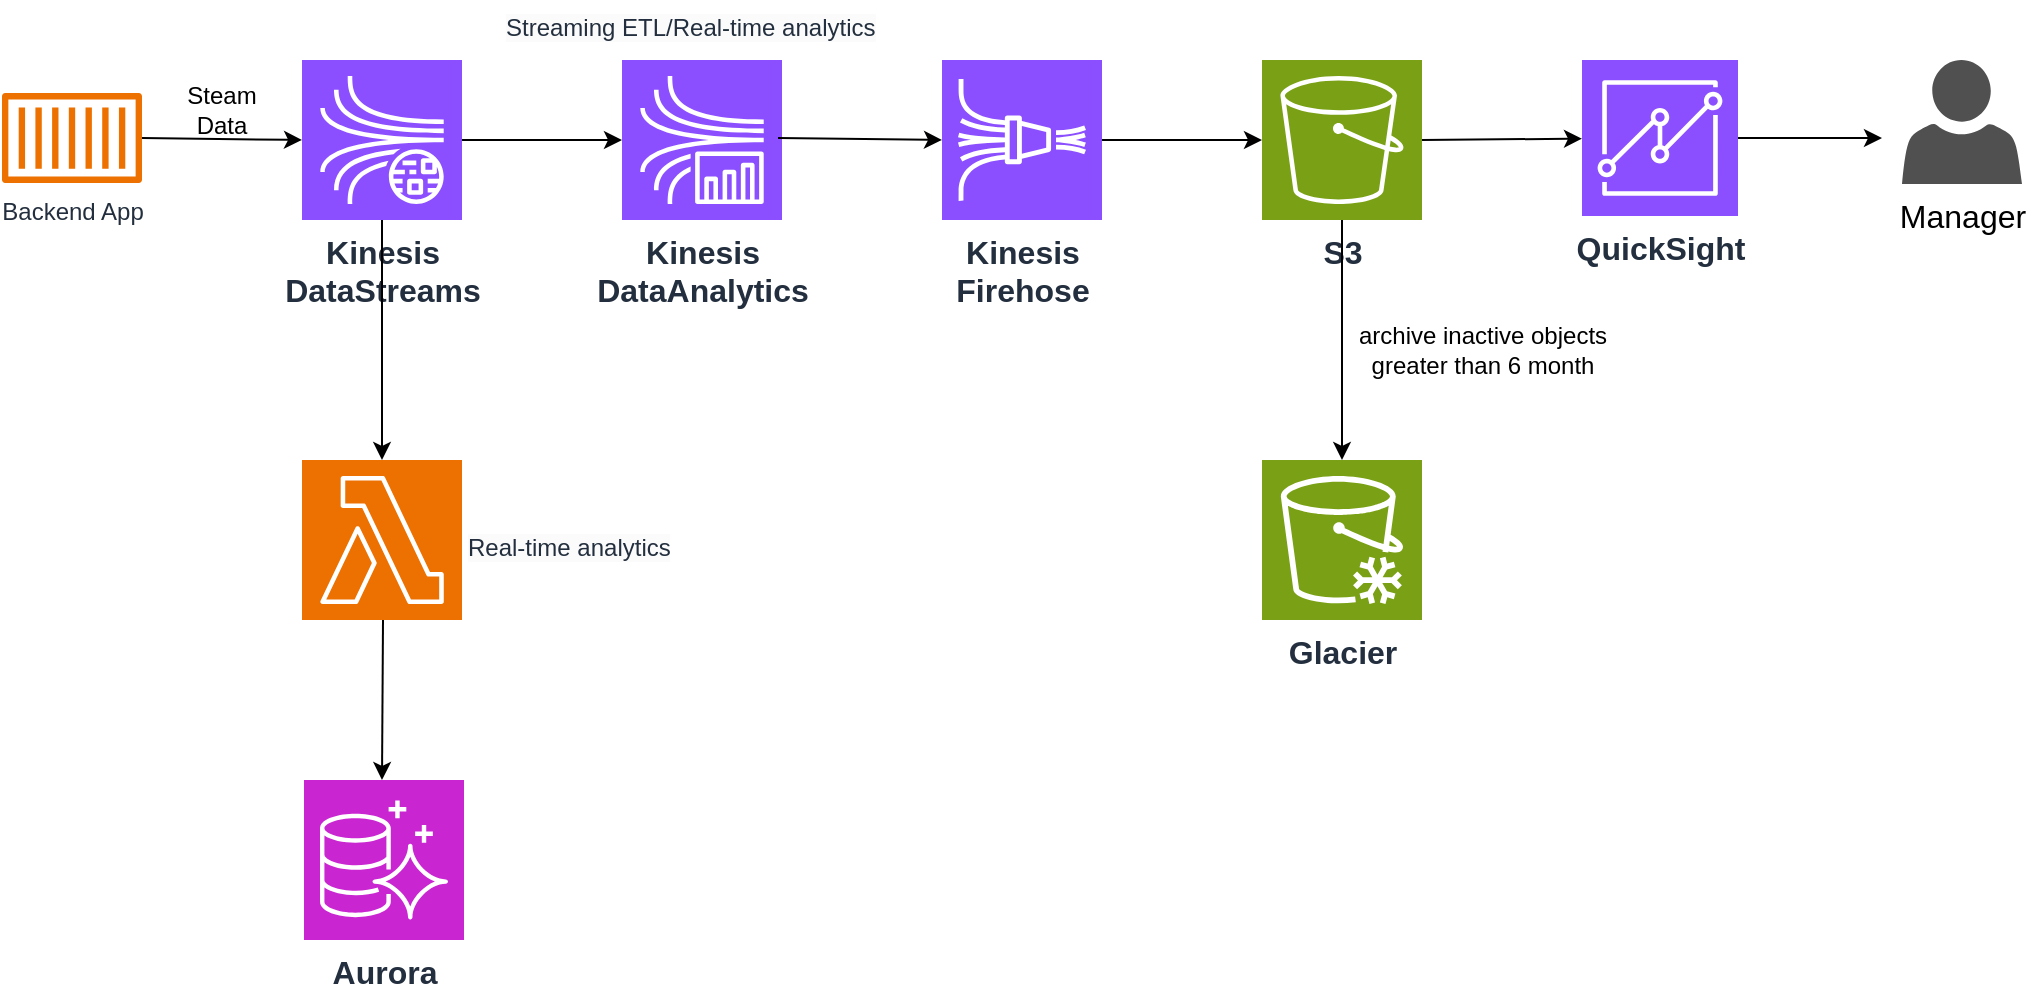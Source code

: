 <mxfile version="24.2.0" type="github">
  <diagram name="Page-1" id="lgdxKPumrmkVfe8rszYN">
    <mxGraphModel dx="2021" dy="700" grid="1" gridSize="10" guides="1" tooltips="1" connect="1" arrows="1" fold="1" page="1" pageScale="1" pageWidth="827" pageHeight="1169" math="0" shadow="0">
      <root>
        <mxCell id="0" />
        <mxCell id="1" parent="0" />
        <mxCell id="IGc9KMBra9cvYwOwHNBf-3" value="&lt;font style=&quot;font-size: 16px;&quot;&gt;&lt;b&gt;QuickSight&lt;/b&gt;&lt;/font&gt;" style="sketch=0;points=[[0,0,0],[0.25,0,0],[0.5,0,0],[0.75,0,0],[1,0,0],[0,1,0],[0.25,1,0],[0.5,1,0],[0.75,1,0],[1,1,0],[0,0.25,0],[0,0.5,0],[0,0.75,0],[1,0.25,0],[1,0.5,0],[1,0.75,0]];outlineConnect=0;fontColor=#232F3E;fillColor=#8C4FFF;strokeColor=#ffffff;dashed=0;verticalLabelPosition=bottom;verticalAlign=top;align=center;html=1;fontSize=12;fontStyle=0;aspect=fixed;shape=mxgraph.aws4.resourceIcon;resIcon=mxgraph.aws4.quicksight;" parent="1" vertex="1">
          <mxGeometry x="720" y="440" width="78" height="78" as="geometry" />
        </mxCell>
        <mxCell id="IGc9KMBra9cvYwOwHNBf-4" value="&lt;div&gt;&lt;font style=&quot;font-size: 16px;&quot;&gt;&lt;div style=&quot;font-size: 12px;&quot;&gt;&lt;span style=&quot;font-size: 16px;&quot;&gt;&lt;b&gt;Kinesis&lt;/b&gt;&lt;/span&gt;&lt;/div&gt;&lt;/font&gt;&lt;/div&gt;&lt;font style=&quot;font-size: 16px;&quot;&gt;&lt;b&gt;DataAnalytics&lt;/b&gt;&lt;/font&gt;" style="sketch=0;points=[[0,0,0],[0.25,0,0],[0.5,0,0],[0.75,0,0],[1,0,0],[0,1,0],[0.25,1,0],[0.5,1,0],[0.75,1,0],[1,1,0],[0,0.25,0],[0,0.5,0],[0,0.75,0],[1,0.25,0],[1,0.5,0],[1,0.75,0]];outlineConnect=0;fontColor=#232F3E;fillColor=#8C4FFF;strokeColor=#ffffff;dashed=0;verticalLabelPosition=bottom;verticalAlign=top;align=center;html=1;fontSize=12;fontStyle=0;aspect=fixed;shape=mxgraph.aws4.resourceIcon;resIcon=mxgraph.aws4.kinesis_data_analytics;" parent="1" vertex="1">
          <mxGeometry x="240" y="440" width="80" height="80" as="geometry" />
        </mxCell>
        <mxCell id="IGc9KMBra9cvYwOwHNBf-5" value="&lt;div&gt;&lt;font style=&quot;font-size: 16px;&quot;&gt;&lt;div style=&quot;font-size: 12px;&quot;&gt;&lt;span style=&quot;font-size: 16px;&quot;&gt;&lt;b&gt;Kinesis&lt;/b&gt;&lt;/span&gt;&lt;/div&gt;&lt;/font&gt;&lt;/div&gt;&lt;font style=&quot;font-size: 16px;&quot;&gt;&lt;b&gt;Firehose&lt;/b&gt;&lt;/font&gt;" style="sketch=0;points=[[0,0,0],[0.25,0,0],[0.5,0,0],[0.75,0,0],[1,0,0],[0,1,0],[0.25,1,0],[0.5,1,0],[0.75,1,0],[1,1,0],[0,0.25,0],[0,0.5,0],[0,0.75,0],[1,0.25,0],[1,0.5,0],[1,0.75,0]];outlineConnect=0;fontColor=#232F3E;fillColor=#8C4FFF;strokeColor=#ffffff;dashed=0;verticalLabelPosition=bottom;verticalAlign=top;align=center;html=1;fontSize=12;fontStyle=0;aspect=fixed;shape=mxgraph.aws4.resourceIcon;resIcon=mxgraph.aws4.kinesis_data_firehose;" parent="1" vertex="1">
          <mxGeometry x="400" y="440" width="80" height="80" as="geometry" />
        </mxCell>
        <mxCell id="IGc9KMBra9cvYwOwHNBf-6" value="&lt;div&gt;&lt;span style=&quot;font-size: 16px;&quot;&gt;&lt;b&gt;Kinesis&lt;/b&gt;&lt;/span&gt;&lt;/div&gt;&lt;font style=&quot;font-size: 16px;&quot;&gt;&lt;b&gt;DataStreams&lt;/b&gt;&lt;/font&gt;" style="sketch=0;points=[[0,0,0],[0.25,0,0],[0.5,0,0],[0.75,0,0],[1,0,0],[0,1,0],[0.25,1,0],[0.5,1,0],[0.75,1,0],[1,1,0],[0,0.25,0],[0,0.5,0],[0,0.75,0],[1,0.25,0],[1,0.5,0],[1,0.75,0]];outlineConnect=0;fontColor=#232F3E;fillColor=#8C4FFF;strokeColor=#ffffff;dashed=0;verticalLabelPosition=bottom;verticalAlign=top;align=center;html=1;fontSize=12;fontStyle=0;aspect=fixed;shape=mxgraph.aws4.resourceIcon;resIcon=mxgraph.aws4.kinesis_data_streams;" parent="1" vertex="1">
          <mxGeometry x="80" y="440" width="80" height="80" as="geometry" />
        </mxCell>
        <mxCell id="IGc9KMBra9cvYwOwHNBf-7" value="" style="endArrow=classic;html=1;rounded=0;entryX=0;entryY=0.5;entryDx=0;entryDy=0;entryPerimeter=0;" parent="1" target="IGc9KMBra9cvYwOwHNBf-6" edge="1">
          <mxGeometry width="50" height="50" relative="1" as="geometry">
            <mxPoint y="479" as="sourcePoint" />
            <mxPoint x="50" y="490" as="targetPoint" />
          </mxGeometry>
        </mxCell>
        <mxCell id="IGc9KMBra9cvYwOwHNBf-8" value="Steam Data" style="text;html=1;align=center;verticalAlign=middle;whiteSpace=wrap;rounded=0;" parent="1" vertex="1">
          <mxGeometry x="10" y="450" width="60" height="30" as="geometry" />
        </mxCell>
        <mxCell id="IGc9KMBra9cvYwOwHNBf-9" value="" style="endArrow=classic;html=1;rounded=0;exitX=1;exitY=0.5;exitDx=0;exitDy=0;exitPerimeter=0;" parent="1" source="IGc9KMBra9cvYwOwHNBf-6" target="IGc9KMBra9cvYwOwHNBf-4" edge="1">
          <mxGeometry width="50" height="50" relative="1" as="geometry">
            <mxPoint x="230" y="430" as="sourcePoint" />
            <mxPoint x="280" y="380" as="targetPoint" />
          </mxGeometry>
        </mxCell>
        <mxCell id="IGc9KMBra9cvYwOwHNBf-10" value="" style="endArrow=classic;html=1;rounded=0;entryX=0;entryY=0.5;entryDx=0;entryDy=0;entryPerimeter=0;" parent="1" target="IGc9KMBra9cvYwOwHNBf-5" edge="1">
          <mxGeometry width="50" height="50" relative="1" as="geometry">
            <mxPoint x="318" y="479" as="sourcePoint" />
            <mxPoint x="432" y="489" as="targetPoint" />
          </mxGeometry>
        </mxCell>
        <mxCell id="IGc9KMBra9cvYwOwHNBf-11" value="&lt;font style=&quot;font-size: 16px;&quot;&gt;&lt;b&gt;S3&lt;/b&gt;&lt;/font&gt;" style="sketch=0;points=[[0,0,0],[0.25,0,0],[0.5,0,0],[0.75,0,0],[1,0,0],[0,1,0],[0.25,1,0],[0.5,1,0],[0.75,1,0],[1,1,0],[0,0.25,0],[0,0.5,0],[0,0.75,0],[1,0.25,0],[1,0.5,0],[1,0.75,0]];outlineConnect=0;fontColor=#232F3E;fillColor=#7AA116;strokeColor=#ffffff;dashed=0;verticalLabelPosition=bottom;verticalAlign=top;align=center;html=1;fontSize=12;fontStyle=0;aspect=fixed;shape=mxgraph.aws4.resourceIcon;resIcon=mxgraph.aws4.s3;" parent="1" vertex="1">
          <mxGeometry x="560" y="440" width="80" height="80" as="geometry" />
        </mxCell>
        <mxCell id="IGc9KMBra9cvYwOwHNBf-12" value="" style="endArrow=classic;html=1;rounded=0;" parent="1" source="IGc9KMBra9cvYwOwHNBf-11" target="IGc9KMBra9cvYwOwHNBf-14" edge="1">
          <mxGeometry width="50" height="50" relative="1" as="geometry">
            <mxPoint x="950" y="540" as="sourcePoint" />
            <mxPoint x="1000" y="490" as="targetPoint" />
          </mxGeometry>
        </mxCell>
        <mxCell id="IGc9KMBra9cvYwOwHNBf-13" value="&lt;font style=&quot;font-size: 12px;&quot;&gt;archive inactive objects&lt;/font&gt;&lt;div style=&quot;font-size: 12px;&quot;&gt;&lt;font style=&quot;font-size: 12px;&quot;&gt;greater than 6 month&lt;/font&gt;&lt;/div&gt;" style="edgeLabel;html=1;align=center;verticalAlign=middle;resizable=0;points=[];" parent="IGc9KMBra9cvYwOwHNBf-12" vertex="1" connectable="0">
          <mxGeometry x="0.461" y="-2" relative="1" as="geometry">
            <mxPoint x="72" y="-23" as="offset" />
          </mxGeometry>
        </mxCell>
        <mxCell id="IGc9KMBra9cvYwOwHNBf-14" value="&lt;font style=&quot;font-size: 16px;&quot;&gt;&lt;b&gt;Glacier&lt;/b&gt;&lt;/font&gt;" style="sketch=0;points=[[0,0,0],[0.25,0,0],[0.5,0,0],[0.75,0,0],[1,0,0],[0,1,0],[0.25,1,0],[0.5,1,0],[0.75,1,0],[1,1,0],[0,0.25,0],[0,0.5,0],[0,0.75,0],[1,0.25,0],[1,0.5,0],[1,0.75,0]];outlineConnect=0;fontColor=#232F3E;fillColor=#7AA116;strokeColor=#ffffff;dashed=0;verticalLabelPosition=bottom;verticalAlign=top;align=center;html=1;fontSize=12;fontStyle=0;aspect=fixed;shape=mxgraph.aws4.resourceIcon;resIcon=mxgraph.aws4.glacier;" parent="1" vertex="1">
          <mxGeometry x="560" y="640" width="80" height="80" as="geometry" />
        </mxCell>
        <mxCell id="IGc9KMBra9cvYwOwHNBf-15" value="" style="endArrow=classic;html=1;rounded=0;exitX=1;exitY=0.5;exitDx=0;exitDy=0;exitPerimeter=0;" parent="1" source="IGc9KMBra9cvYwOwHNBf-5" target="IGc9KMBra9cvYwOwHNBf-11" edge="1">
          <mxGeometry width="50" height="50" relative="1" as="geometry">
            <mxPoint x="490" y="630" as="sourcePoint" />
            <mxPoint x="540" y="580" as="targetPoint" />
          </mxGeometry>
        </mxCell>
        <mxCell id="IGc9KMBra9cvYwOwHNBf-16" value="" style="endArrow=classic;html=1;rounded=0;exitX=1;exitY=0.5;exitDx=0;exitDy=0;exitPerimeter=0;" parent="1" source="IGc9KMBra9cvYwOwHNBf-11" target="IGc9KMBra9cvYwOwHNBf-3" edge="1">
          <mxGeometry width="50" height="50" relative="1" as="geometry">
            <mxPoint x="850" y="650" as="sourcePoint" />
            <mxPoint x="900" y="600" as="targetPoint" />
          </mxGeometry>
        </mxCell>
        <mxCell id="IGc9KMBra9cvYwOwHNBf-17" value="&lt;font style=&quot;font-size: 16px;&quot;&gt;Manager&lt;/font&gt;" style="sketch=0;pointerEvents=1;shadow=0;dashed=0;html=1;strokeColor=none;fillColor=#505050;labelPosition=center;verticalLabelPosition=bottom;verticalAlign=top;outlineConnect=0;align=center;shape=mxgraph.office.users.user;" parent="1" vertex="1">
          <mxGeometry x="880" y="440" width="60" height="62" as="geometry" />
        </mxCell>
        <mxCell id="IGc9KMBra9cvYwOwHNBf-18" value="Backend App" style="sketch=0;outlineConnect=0;fontColor=#232F3E;gradientColor=none;fillColor=#ED7100;strokeColor=none;dashed=0;verticalLabelPosition=bottom;verticalAlign=top;align=center;html=1;fontSize=12;fontStyle=0;aspect=fixed;pointerEvents=1;shape=mxgraph.aws4.container_1;" parent="1" vertex="1">
          <mxGeometry x="-70" y="456.4" width="70" height="45.21" as="geometry" />
        </mxCell>
        <mxCell id="IGc9KMBra9cvYwOwHNBf-19" value="&lt;span style=&quot;color: rgb(35, 47, 62); font-family: Helvetica; font-style: normal; font-variant-ligatures: normal; font-variant-caps: normal; letter-spacing: normal; orphans: 2; text-align: center; text-indent: 0px; text-transform: none; widows: 2; word-spacing: 0px; -webkit-text-stroke-width: 0px; white-space: nowrap; background-color: rgb(251, 251, 251); text-decoration-thickness: initial; text-decoration-style: initial; text-decoration-color: initial;&quot;&gt;&lt;font style=&quot;font-size: 12px;&quot;&gt;Streaming ETL/Real-time analytics&lt;/font&gt;&lt;/span&gt;" style="text;whiteSpace=wrap;html=1;" parent="1" vertex="1">
          <mxGeometry x="180" y="410" width="200" height="40" as="geometry" />
        </mxCell>
        <mxCell id="IGc9KMBra9cvYwOwHNBf-20" value="" style="endArrow=classic;html=1;rounded=0;exitX=1;exitY=0.5;exitDx=0;exitDy=0;exitPerimeter=0;" parent="1" source="IGc9KMBra9cvYwOwHNBf-3" edge="1">
          <mxGeometry width="50" height="50" relative="1" as="geometry">
            <mxPoint x="860" y="585" as="sourcePoint" />
            <mxPoint x="870" y="479" as="targetPoint" />
          </mxGeometry>
        </mxCell>
        <mxCell id="IGc9KMBra9cvYwOwHNBf-21" value="" style="sketch=0;points=[[0,0,0],[0.25,0,0],[0.5,0,0],[0.75,0,0],[1,0,0],[0,1,0],[0.25,1,0],[0.5,1,0],[0.75,1,0],[1,1,0],[0,0.25,0],[0,0.5,0],[0,0.75,0],[1,0.25,0],[1,0.5,0],[1,0.75,0]];outlineConnect=0;fontColor=#232F3E;fillColor=#ED7100;strokeColor=#ffffff;dashed=0;verticalLabelPosition=bottom;verticalAlign=top;align=center;html=1;fontSize=12;fontStyle=0;aspect=fixed;shape=mxgraph.aws4.resourceIcon;resIcon=mxgraph.aws4.lambda;" parent="1" vertex="1">
          <mxGeometry x="80" y="640" width="80" height="80" as="geometry" />
        </mxCell>
        <mxCell id="IGc9KMBra9cvYwOwHNBf-22" value="&lt;font style=&quot;font-size: 16px;&quot;&gt;&lt;b&gt;Aurora&lt;/b&gt;&lt;/font&gt;" style="sketch=0;points=[[0,0,0],[0.25,0,0],[0.5,0,0],[0.75,0,0],[1,0,0],[0,1,0],[0.25,1,0],[0.5,1,0],[0.75,1,0],[1,1,0],[0,0.25,0],[0,0.5,0],[0,0.75,0],[1,0.25,0],[1,0.5,0],[1,0.75,0]];outlineConnect=0;fontColor=#232F3E;fillColor=#C925D1;strokeColor=#ffffff;dashed=0;verticalLabelPosition=bottom;verticalAlign=top;align=center;html=1;fontSize=12;fontStyle=0;aspect=fixed;shape=mxgraph.aws4.resourceIcon;resIcon=mxgraph.aws4.aurora;" parent="1" vertex="1">
          <mxGeometry x="81" y="800" width="80" height="80" as="geometry" />
        </mxCell>
        <mxCell id="IGc9KMBra9cvYwOwHNBf-23" value="" style="endArrow=classic;html=1;rounded=0;exitX=0.5;exitY=1;exitDx=0;exitDy=0;exitPerimeter=0;" parent="1" source="IGc9KMBra9cvYwOwHNBf-6" target="IGc9KMBra9cvYwOwHNBf-21" edge="1">
          <mxGeometry width="50" height="50" relative="1" as="geometry">
            <mxPoint x="270" y="710" as="sourcePoint" />
            <mxPoint x="320" y="660" as="targetPoint" />
          </mxGeometry>
        </mxCell>
        <mxCell id="IGc9KMBra9cvYwOwHNBf-24" value="" style="endArrow=classic;html=1;rounded=0;exitX=0.5;exitY=1;exitDx=0;exitDy=0;exitPerimeter=0;" parent="1" edge="1">
          <mxGeometry width="50" height="50" relative="1" as="geometry">
            <mxPoint x="120.5" y="720" as="sourcePoint" />
            <mxPoint x="120" y="800" as="targetPoint" />
          </mxGeometry>
        </mxCell>
        <mxCell id="IGc9KMBra9cvYwOwHNBf-25" value="&lt;span style=&quot;color: rgb(35, 47, 62); font-family: Helvetica; font-size: 12px; font-style: normal; font-variant-ligatures: normal; font-variant-caps: normal; font-weight: 400; letter-spacing: normal; orphans: 2; text-align: center; text-indent: 0px; text-transform: none; widows: 2; word-spacing: 0px; -webkit-text-stroke-width: 0px; white-space: nowrap; background-color: rgb(251, 251, 251); text-decoration-thickness: initial; text-decoration-style: initial; text-decoration-color: initial; display: inline !important; float: none;&quot;&gt;Real-time analytics&lt;/span&gt;" style="text;whiteSpace=wrap;html=1;" parent="1" vertex="1">
          <mxGeometry x="161" y="670" width="130" height="40" as="geometry" />
        </mxCell>
      </root>
    </mxGraphModel>
  </diagram>
</mxfile>
